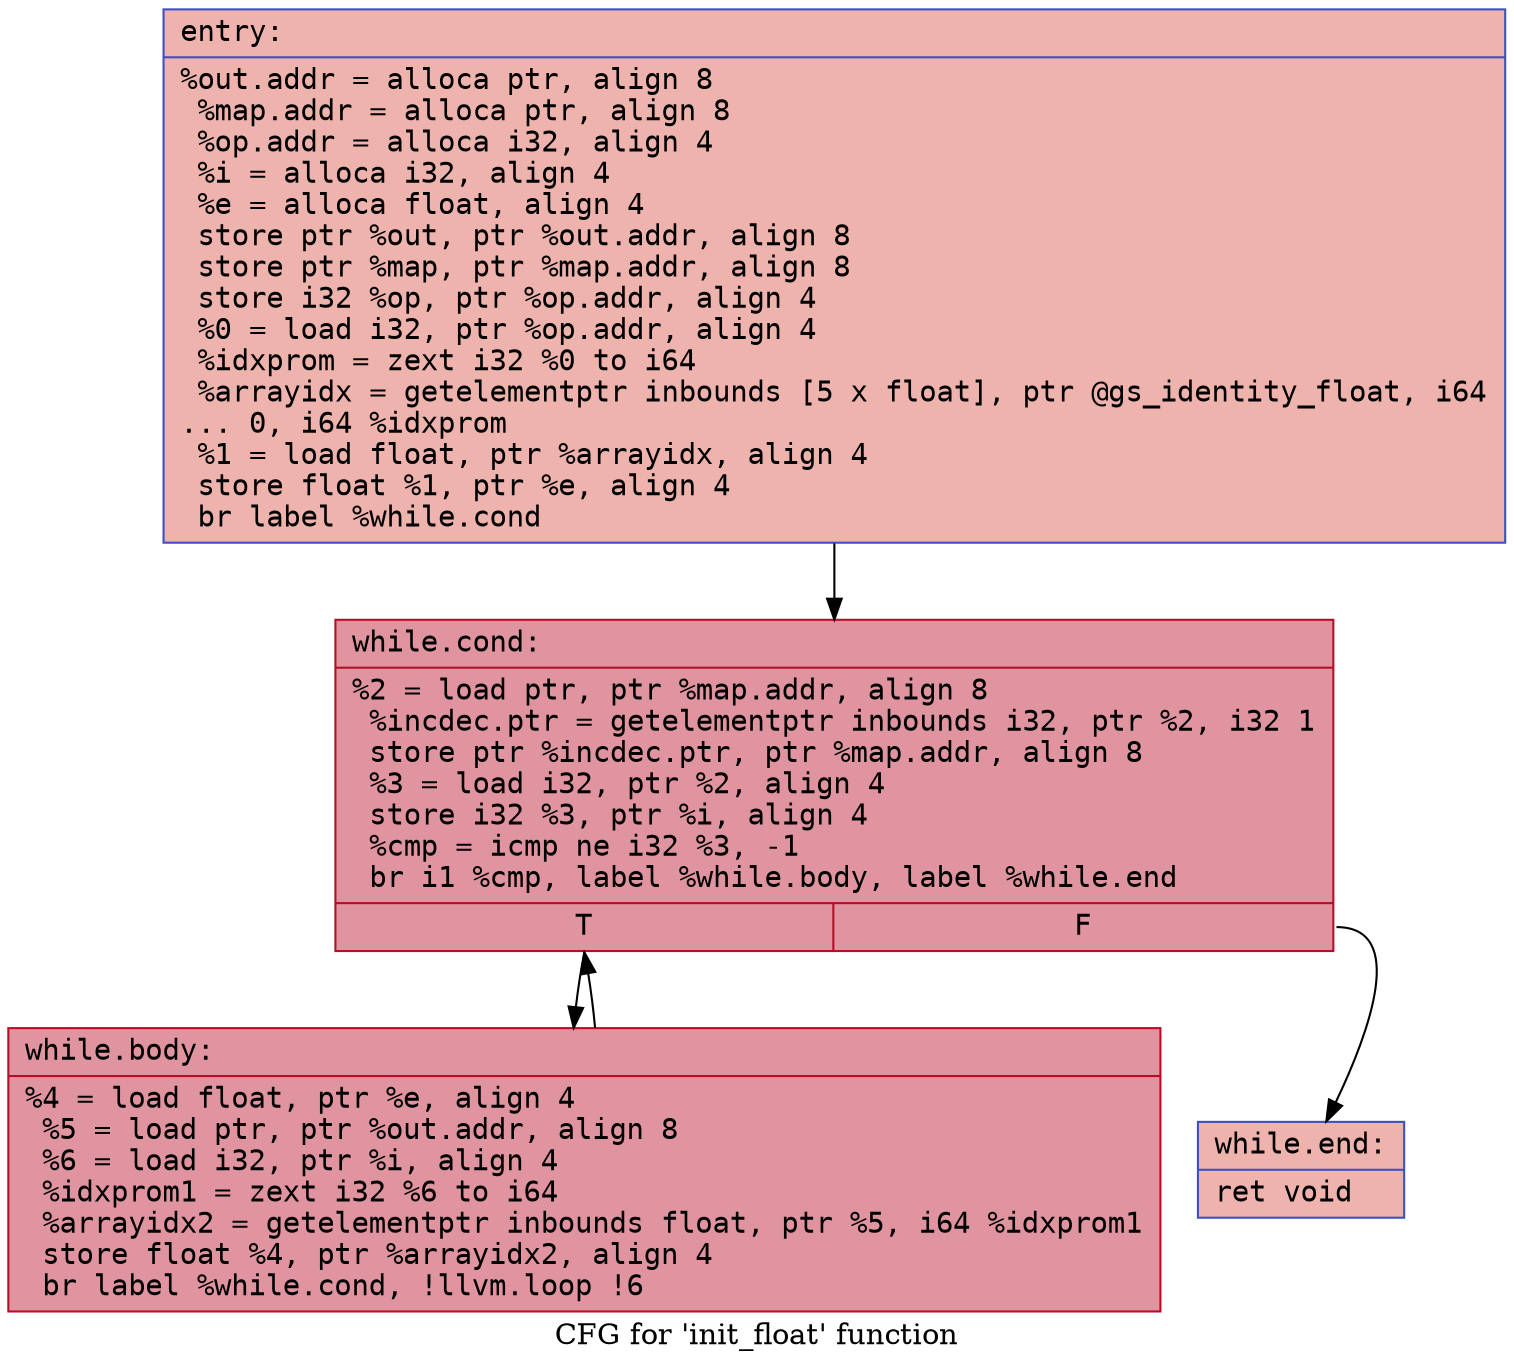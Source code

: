 digraph "CFG for 'init_float' function" {
	label="CFG for 'init_float' function";

	Node0x55e011d08220 [shape=record,color="#3d50c3ff", style=filled, fillcolor="#d6524470" fontname="Courier",label="{entry:\l|  %out.addr = alloca ptr, align 8\l  %map.addr = alloca ptr, align 8\l  %op.addr = alloca i32, align 4\l  %i = alloca i32, align 4\l  %e = alloca float, align 4\l  store ptr %out, ptr %out.addr, align 8\l  store ptr %map, ptr %map.addr, align 8\l  store i32 %op, ptr %op.addr, align 4\l  %0 = load i32, ptr %op.addr, align 4\l  %idxprom = zext i32 %0 to i64\l  %arrayidx = getelementptr inbounds [5 x float], ptr @gs_identity_float, i64\l... 0, i64 %idxprom\l  %1 = load float, ptr %arrayidx, align 4\l  store float %1, ptr %e, align 4\l  br label %while.cond\l}"];
	Node0x55e011d08220 -> Node0x55e011d08a30[tooltip="entry -> while.cond\nProbability 100.00%" ];
	Node0x55e011d08a30 [shape=record,color="#b70d28ff", style=filled, fillcolor="#b70d2870" fontname="Courier",label="{while.cond:\l|  %2 = load ptr, ptr %map.addr, align 8\l  %incdec.ptr = getelementptr inbounds i32, ptr %2, i32 1\l  store ptr %incdec.ptr, ptr %map.addr, align 8\l  %3 = load i32, ptr %2, align 4\l  store i32 %3, ptr %i, align 4\l  %cmp = icmp ne i32 %3, -1\l  br i1 %cmp, label %while.body, label %while.end\l|{<s0>T|<s1>F}}"];
	Node0x55e011d08a30:s0 -> Node0x55e011d09050[tooltip="while.cond -> while.body\nProbability 96.88%" ];
	Node0x55e011d08a30:s1 -> Node0x55e011d090d0[tooltip="while.cond -> while.end\nProbability 3.12%" ];
	Node0x55e011d09050 [shape=record,color="#b70d28ff", style=filled, fillcolor="#b70d2870" fontname="Courier",label="{while.body:\l|  %4 = load float, ptr %e, align 4\l  %5 = load ptr, ptr %out.addr, align 8\l  %6 = load i32, ptr %i, align 4\l  %idxprom1 = zext i32 %6 to i64\l  %arrayidx2 = getelementptr inbounds float, ptr %5, i64 %idxprom1\l  store float %4, ptr %arrayidx2, align 4\l  br label %while.cond, !llvm.loop !6\l}"];
	Node0x55e011d09050 -> Node0x55e011d08a30[tooltip="while.body -> while.cond\nProbability 100.00%" ];
	Node0x55e011d090d0 [shape=record,color="#3d50c3ff", style=filled, fillcolor="#d6524470" fontname="Courier",label="{while.end:\l|  ret void\l}"];
}

